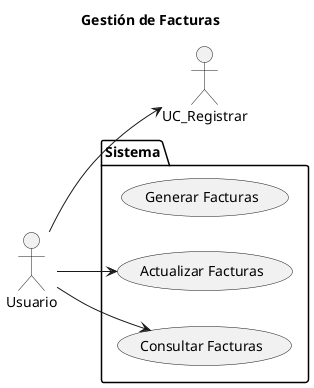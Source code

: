 @startuml usuario

left to right direction

title Gestión de Facturas

actor Usuario as User

package Sistema {

    USECASE "Generar Facturas" as UC_Generar
    USECASE "Actualizar Facturas" as UC_Editar
    USECASE "Consultar Facturas" as UC_Consultar

}

User --> UC_Registrar
User --> UC_Editar
User --> UC_Consultar

@enduml